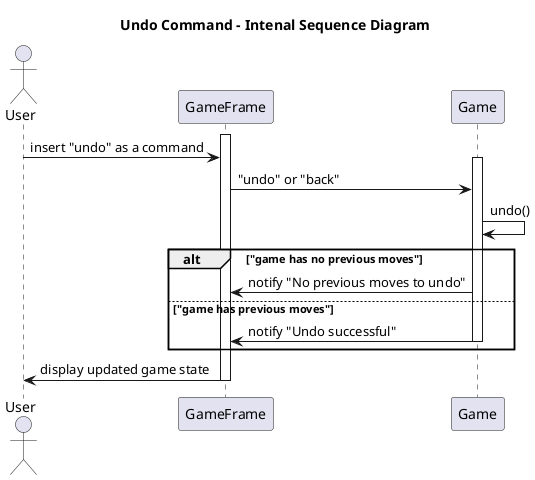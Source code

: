 @startuml Undo

title Undo Command - Intenal Sequence Diagram

actor User
participant GameFrame
participant Game

activate GameFrame
User -> GameFrame : insert "undo" as a command

activate Game
GameFrame -> Game : "undo" or "back"

Game -> Game : undo()

alt "game has no previous moves" 
    Game -> GameFrame : notify "No previous moves to undo"
else "game has previous moves"
    Game -> GameFrame : notify "Undo successful"
deactivate Game
end

GameFrame -> User : display updated game state

deactivate GameFrame

@enduml